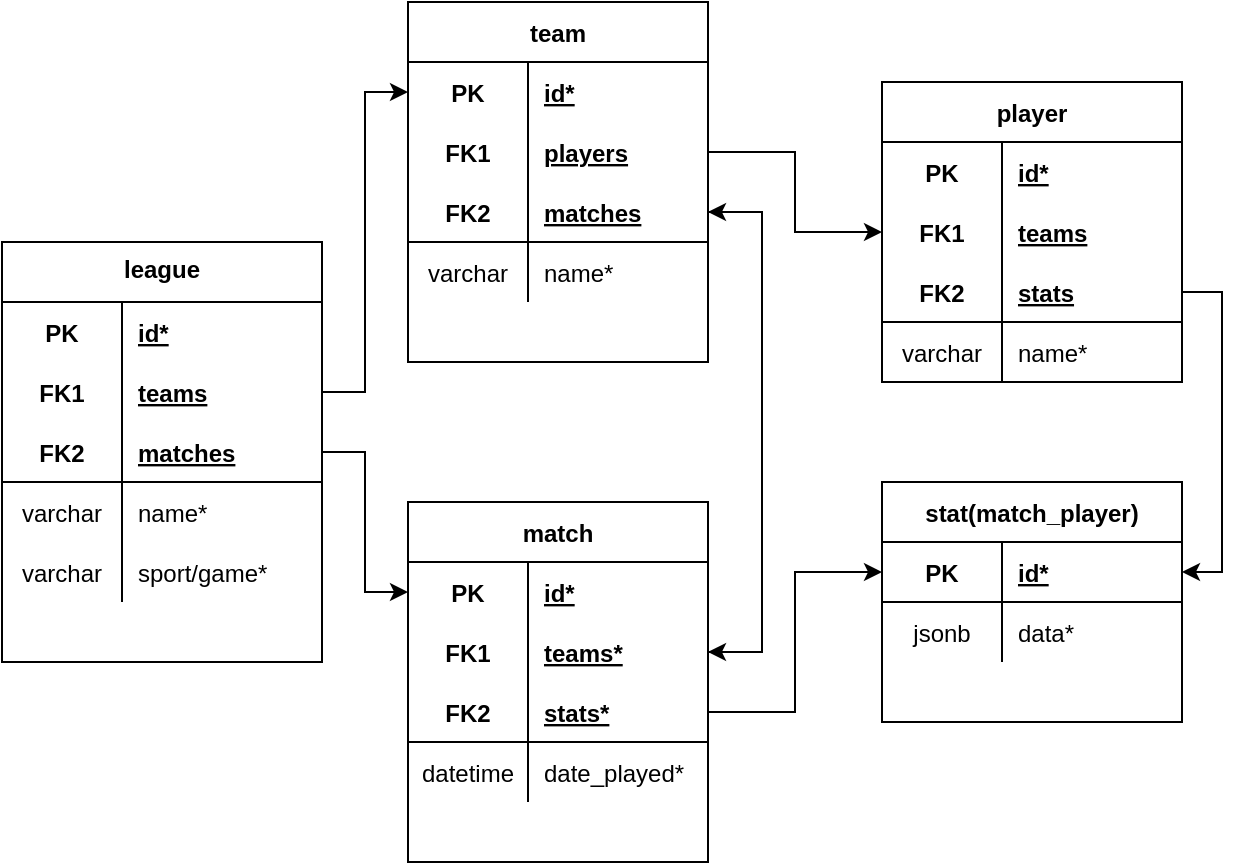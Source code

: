 <mxfile version="13.6.2" type="device"><diagram id="C5RBs43oDa-KdzZeNtuy" name="Page-1"><mxGraphModel dx="388" dy="717" grid="1" gridSize="10" guides="1" tooltips="1" connect="1" arrows="1" fold="1" page="1" pageScale="1" pageWidth="827" pageHeight="1169" math="0" shadow="0"><root><mxCell id="WIyWlLk6GJQsqaUBKTNV-0"/><mxCell id="WIyWlLk6GJQsqaUBKTNV-1" parent="WIyWlLk6GJQsqaUBKTNV-0"/><mxCell id="T2QLVoW2-a5ZuwNHU81x-14" value="league" style="shape=table;startSize=30;container=1;collapsible=1;childLayout=tableLayout;fixedRows=1;rowLines=0;fontStyle=1;align=center;resizeLast=1;verticalAlign=top;" vertex="1" parent="WIyWlLk6GJQsqaUBKTNV-1"><mxGeometry x="60" y="220" width="160" height="210" as="geometry"><mxRectangle x="310" y="320" width="70" height="30" as="alternateBounds"/></mxGeometry></mxCell><mxCell id="T2QLVoW2-a5ZuwNHU81x-15" value="" style="shape=partialRectangle;collapsible=0;dropTarget=0;pointerEvents=0;fillColor=none;top=0;left=0;bottom=0;right=0;points=[[0,0.5],[1,0.5]];portConstraint=eastwest;" vertex="1" parent="T2QLVoW2-a5ZuwNHU81x-14"><mxGeometry y="30" width="160" height="30" as="geometry"/></mxCell><mxCell id="T2QLVoW2-a5ZuwNHU81x-16" value="PK" style="shape=partialRectangle;connectable=0;fillColor=none;top=0;left=0;bottom=0;right=0;fontStyle=1;overflow=hidden;" vertex="1" parent="T2QLVoW2-a5ZuwNHU81x-15"><mxGeometry width="60" height="30" as="geometry"/></mxCell><mxCell id="T2QLVoW2-a5ZuwNHU81x-17" value="id*" style="shape=partialRectangle;connectable=0;fillColor=none;top=0;left=0;bottom=0;right=0;align=left;spacingLeft=6;fontStyle=5;overflow=hidden;" vertex="1" parent="T2QLVoW2-a5ZuwNHU81x-15"><mxGeometry x="60" width="100" height="30" as="geometry"/></mxCell><mxCell id="T2QLVoW2-a5ZuwNHU81x-18" value="" style="shape=partialRectangle;collapsible=0;dropTarget=0;pointerEvents=0;fillColor=none;top=0;left=0;bottom=0;right=0;points=[[0,0.5],[1,0.5]];portConstraint=eastwest;" vertex="1" parent="T2QLVoW2-a5ZuwNHU81x-14"><mxGeometry y="60" width="160" height="30" as="geometry"/></mxCell><mxCell id="T2QLVoW2-a5ZuwNHU81x-19" value="FK1" style="shape=partialRectangle;connectable=0;fillColor=none;top=0;left=0;bottom=0;right=0;fontStyle=1;overflow=hidden;" vertex="1" parent="T2QLVoW2-a5ZuwNHU81x-18"><mxGeometry width="60" height="30" as="geometry"/></mxCell><mxCell id="T2QLVoW2-a5ZuwNHU81x-20" value="teams" style="shape=partialRectangle;connectable=0;fillColor=none;top=0;left=0;bottom=0;right=0;align=left;spacingLeft=6;fontStyle=5;overflow=hidden;" vertex="1" parent="T2QLVoW2-a5ZuwNHU81x-18"><mxGeometry x="60" width="100" height="30" as="geometry"/></mxCell><mxCell id="T2QLVoW2-a5ZuwNHU81x-50" style="shape=partialRectangle;collapsible=0;dropTarget=0;pointerEvents=0;fillColor=none;top=0;left=0;bottom=1;right=0;points=[[0,0.5],[1,0.5]];portConstraint=eastwest;" vertex="1" parent="T2QLVoW2-a5ZuwNHU81x-14"><mxGeometry y="90" width="160" height="30" as="geometry"/></mxCell><mxCell id="T2QLVoW2-a5ZuwNHU81x-51" value="FK2" style="shape=partialRectangle;connectable=0;fillColor=none;top=0;left=0;bottom=0;right=0;fontStyle=1;overflow=hidden;" vertex="1" parent="T2QLVoW2-a5ZuwNHU81x-50"><mxGeometry width="60" height="30" as="geometry"/></mxCell><mxCell id="T2QLVoW2-a5ZuwNHU81x-52" value="matches" style="shape=partialRectangle;connectable=0;fillColor=none;top=0;left=0;bottom=0;right=0;align=left;spacingLeft=6;fontStyle=5;overflow=hidden;horizontal=1;" vertex="1" parent="T2QLVoW2-a5ZuwNHU81x-50"><mxGeometry x="60" width="100" height="30" as="geometry"/></mxCell><mxCell id="T2QLVoW2-a5ZuwNHU81x-21" value="" style="shape=partialRectangle;collapsible=0;dropTarget=0;pointerEvents=0;fillColor=none;top=0;left=0;bottom=0;right=0;points=[[0,0.5],[1,0.5]];portConstraint=eastwest;" vertex="1" parent="T2QLVoW2-a5ZuwNHU81x-14"><mxGeometry y="120" width="160" height="30" as="geometry"/></mxCell><mxCell id="T2QLVoW2-a5ZuwNHU81x-22" value="varchar" style="shape=partialRectangle;connectable=0;fillColor=none;top=0;left=0;bottom=0;right=0;editable=1;overflow=hidden;" vertex="1" parent="T2QLVoW2-a5ZuwNHU81x-21"><mxGeometry width="60" height="30" as="geometry"/></mxCell><mxCell id="T2QLVoW2-a5ZuwNHU81x-23" value="name*" style="shape=partialRectangle;connectable=0;fillColor=none;top=0;left=0;bottom=0;right=0;align=left;spacingLeft=6;overflow=hidden;" vertex="1" parent="T2QLVoW2-a5ZuwNHU81x-21"><mxGeometry x="60" width="100" height="30" as="geometry"/></mxCell><mxCell id="T2QLVoW2-a5ZuwNHU81x-163" style="shape=partialRectangle;collapsible=0;dropTarget=0;pointerEvents=0;fillColor=none;top=0;left=0;bottom=0;right=0;points=[[0,0.5],[1,0.5]];portConstraint=eastwest;" vertex="1" parent="T2QLVoW2-a5ZuwNHU81x-14"><mxGeometry y="150" width="160" height="30" as="geometry"/></mxCell><mxCell id="T2QLVoW2-a5ZuwNHU81x-164" value="varchar" style="shape=partialRectangle;connectable=0;fillColor=none;top=0;left=0;bottom=0;right=0;editable=1;overflow=hidden;" vertex="1" parent="T2QLVoW2-a5ZuwNHU81x-163"><mxGeometry width="60" height="30" as="geometry"/></mxCell><mxCell id="T2QLVoW2-a5ZuwNHU81x-165" value="sport/game*" style="shape=partialRectangle;connectable=0;fillColor=none;top=0;left=0;bottom=0;right=0;align=left;spacingLeft=6;overflow=hidden;" vertex="1" parent="T2QLVoW2-a5ZuwNHU81x-163"><mxGeometry x="60" width="100" height="30" as="geometry"/></mxCell><mxCell id="T2QLVoW2-a5ZuwNHU81x-84" value="match" style="shape=table;startSize=30;container=1;collapsible=1;childLayout=tableLayout;fixedRows=1;rowLines=0;fontStyle=1;align=center;resizeLast=1;" vertex="1" parent="WIyWlLk6GJQsqaUBKTNV-1"><mxGeometry x="263" y="350" width="150" height="180" as="geometry"/></mxCell><mxCell id="T2QLVoW2-a5ZuwNHU81x-85" value="" style="shape=partialRectangle;collapsible=0;dropTarget=0;pointerEvents=0;fillColor=none;top=0;left=0;bottom=0;right=0;points=[[0,0.5],[1,0.5]];portConstraint=eastwest;" vertex="1" parent="T2QLVoW2-a5ZuwNHU81x-84"><mxGeometry y="30" width="150" height="30" as="geometry"/></mxCell><mxCell id="T2QLVoW2-a5ZuwNHU81x-86" value="PK" style="shape=partialRectangle;connectable=0;fillColor=none;top=0;left=0;bottom=0;right=0;fontStyle=1;overflow=hidden;" vertex="1" parent="T2QLVoW2-a5ZuwNHU81x-85"><mxGeometry width="60" height="30" as="geometry"/></mxCell><mxCell id="T2QLVoW2-a5ZuwNHU81x-87" value="id*" style="shape=partialRectangle;connectable=0;fillColor=none;top=0;left=0;bottom=0;right=0;align=left;spacingLeft=6;fontStyle=5;overflow=hidden;" vertex="1" parent="T2QLVoW2-a5ZuwNHU81x-85"><mxGeometry x="60" width="90" height="30" as="geometry"/></mxCell><mxCell id="T2QLVoW2-a5ZuwNHU81x-159" style="shape=partialRectangle;collapsible=0;dropTarget=0;pointerEvents=0;fillColor=none;top=0;left=0;bottom=0;right=0;points=[[0,0.5],[1,0.5]];portConstraint=eastwest;" vertex="1" parent="T2QLVoW2-a5ZuwNHU81x-84"><mxGeometry y="60" width="150" height="30" as="geometry"/></mxCell><mxCell id="T2QLVoW2-a5ZuwNHU81x-160" value="FK1" style="shape=partialRectangle;connectable=0;fillColor=none;top=0;left=0;bottom=0;right=0;fontStyle=1;overflow=hidden;" vertex="1" parent="T2QLVoW2-a5ZuwNHU81x-159"><mxGeometry width="60" height="30" as="geometry"/></mxCell><mxCell id="T2QLVoW2-a5ZuwNHU81x-161" value="teams*" style="shape=partialRectangle;connectable=0;fillColor=none;top=0;left=0;bottom=0;right=0;align=left;spacingLeft=6;fontStyle=5;overflow=hidden;" vertex="1" parent="T2QLVoW2-a5ZuwNHU81x-159"><mxGeometry x="60" width="90" height="30" as="geometry"/></mxCell><mxCell id="T2QLVoW2-a5ZuwNHU81x-133" style="shape=partialRectangle;collapsible=0;dropTarget=0;pointerEvents=0;fillColor=none;top=0;left=0;bottom=1;right=0;points=[[0,0.5],[1,0.5]];portConstraint=eastwest;" vertex="1" parent="T2QLVoW2-a5ZuwNHU81x-84"><mxGeometry y="90" width="150" height="30" as="geometry"/></mxCell><mxCell id="T2QLVoW2-a5ZuwNHU81x-134" value="FK2" style="shape=partialRectangle;connectable=0;fillColor=none;top=0;left=0;bottom=0;right=0;fontStyle=1;overflow=hidden;" vertex="1" parent="T2QLVoW2-a5ZuwNHU81x-133"><mxGeometry width="60" height="30" as="geometry"/></mxCell><mxCell id="T2QLVoW2-a5ZuwNHU81x-135" value="stats*" style="shape=partialRectangle;connectable=0;fillColor=none;top=0;left=0;bottom=0;right=0;align=left;spacingLeft=6;fontStyle=5;overflow=hidden;" vertex="1" parent="T2QLVoW2-a5ZuwNHU81x-133"><mxGeometry x="60" width="90" height="30" as="geometry"/></mxCell><mxCell id="T2QLVoW2-a5ZuwNHU81x-91" value="" style="shape=partialRectangle;collapsible=0;dropTarget=0;pointerEvents=0;fillColor=none;top=0;left=0;bottom=0;right=0;points=[[0,0.5],[1,0.5]];portConstraint=eastwest;" vertex="1" parent="T2QLVoW2-a5ZuwNHU81x-84"><mxGeometry y="120" width="150" height="30" as="geometry"/></mxCell><mxCell id="T2QLVoW2-a5ZuwNHU81x-92" value="datetime" style="shape=partialRectangle;connectable=0;fillColor=none;top=0;left=0;bottom=0;right=0;editable=1;overflow=hidden;" vertex="1" parent="T2QLVoW2-a5ZuwNHU81x-91"><mxGeometry width="60" height="30" as="geometry"/></mxCell><mxCell id="T2QLVoW2-a5ZuwNHU81x-93" value="date_played*" style="shape=partialRectangle;connectable=0;fillColor=none;top=0;left=0;bottom=0;right=0;align=left;spacingLeft=6;overflow=hidden;" vertex="1" parent="T2QLVoW2-a5ZuwNHU81x-91"><mxGeometry x="60" width="90" height="30" as="geometry"/></mxCell><mxCell id="T2QLVoW2-a5ZuwNHU81x-130" style="edgeStyle=orthogonalEdgeStyle;rounded=0;orthogonalLoop=1;jettySize=auto;html=1;entryX=0;entryY=0.5;entryDx=0;entryDy=0;" edge="1" parent="WIyWlLk6GJQsqaUBKTNV-1" source="T2QLVoW2-a5ZuwNHU81x-18" target="T2QLVoW2-a5ZuwNHU81x-33"><mxGeometry relative="1" as="geometry"/></mxCell><mxCell id="T2QLVoW2-a5ZuwNHU81x-131" style="edgeStyle=orthogonalEdgeStyle;rounded=0;orthogonalLoop=1;jettySize=auto;html=1;entryX=0;entryY=0.5;entryDx=0;entryDy=0;" edge="1" parent="WIyWlLk6GJQsqaUBKTNV-1" source="T2QLVoW2-a5ZuwNHU81x-103" target="T2QLVoW2-a5ZuwNHU81x-116"><mxGeometry relative="1" as="geometry"/></mxCell><mxCell id="T2QLVoW2-a5ZuwNHU81x-132" style="edgeStyle=orthogonalEdgeStyle;rounded=0;orthogonalLoop=1;jettySize=auto;html=1;exitX=1;exitY=0.5;exitDx=0;exitDy=0;entryX=0;entryY=0.5;entryDx=0;entryDy=0;" edge="1" parent="WIyWlLk6GJQsqaUBKTNV-1" source="T2QLVoW2-a5ZuwNHU81x-50" target="T2QLVoW2-a5ZuwNHU81x-88"><mxGeometry relative="1" as="geometry"/></mxCell><mxCell id="T2QLVoW2-a5ZuwNHU81x-112" value="player" style="shape=table;startSize=30;container=1;collapsible=1;childLayout=tableLayout;fixedRows=1;rowLines=0;fontStyle=1;align=center;resizeLast=1;" vertex="1" parent="WIyWlLk6GJQsqaUBKTNV-1"><mxGeometry x="500" y="140" width="150" height="150" as="geometry"/></mxCell><mxCell id="T2QLVoW2-a5ZuwNHU81x-113" value="" style="shape=partialRectangle;collapsible=0;dropTarget=0;pointerEvents=0;fillColor=none;top=0;left=0;bottom=0;right=0;points=[[0,0.5],[1,0.5]];portConstraint=eastwest;" vertex="1" parent="T2QLVoW2-a5ZuwNHU81x-112"><mxGeometry y="30" width="150" height="30" as="geometry"/></mxCell><mxCell id="T2QLVoW2-a5ZuwNHU81x-114" value="PK" style="shape=partialRectangle;connectable=0;fillColor=none;top=0;left=0;bottom=0;right=0;fontStyle=1;overflow=hidden;" vertex="1" parent="T2QLVoW2-a5ZuwNHU81x-113"><mxGeometry width="60" height="30" as="geometry"/></mxCell><mxCell id="T2QLVoW2-a5ZuwNHU81x-115" value="id*" style="shape=partialRectangle;connectable=0;fillColor=none;top=0;left=0;bottom=0;right=0;align=left;spacingLeft=6;fontStyle=5;overflow=hidden;" vertex="1" parent="T2QLVoW2-a5ZuwNHU81x-113"><mxGeometry x="60" width="90" height="30" as="geometry"/></mxCell><mxCell id="T2QLVoW2-a5ZuwNHU81x-116" value="" style="shape=partialRectangle;collapsible=0;dropTarget=0;pointerEvents=0;fillColor=none;top=0;left=0;bottom=0;right=0;points=[[0,0.5],[1,0.5]];portConstraint=eastwest;" vertex="1" parent="T2QLVoW2-a5ZuwNHU81x-112"><mxGeometry y="60" width="150" height="30" as="geometry"/></mxCell><mxCell id="T2QLVoW2-a5ZuwNHU81x-117" value="FK1" style="shape=partialRectangle;connectable=0;fillColor=none;top=0;left=0;bottom=0;right=0;fontStyle=1;overflow=hidden;" vertex="1" parent="T2QLVoW2-a5ZuwNHU81x-116"><mxGeometry width="60" height="30" as="geometry"/></mxCell><mxCell id="T2QLVoW2-a5ZuwNHU81x-118" value="teams" style="shape=partialRectangle;connectable=0;fillColor=none;top=0;left=0;bottom=0;right=0;align=left;spacingLeft=6;fontStyle=5;overflow=hidden;" vertex="1" parent="T2QLVoW2-a5ZuwNHU81x-116"><mxGeometry x="60" width="90" height="30" as="geometry"/></mxCell><mxCell id="T2QLVoW2-a5ZuwNHU81x-119" style="shape=partialRectangle;collapsible=0;dropTarget=0;pointerEvents=0;fillColor=none;top=0;left=0;bottom=1;right=0;points=[[0,0.5],[1,0.5]];portConstraint=eastwest;" vertex="1" parent="T2QLVoW2-a5ZuwNHU81x-112"><mxGeometry y="90" width="150" height="30" as="geometry"/></mxCell><mxCell id="T2QLVoW2-a5ZuwNHU81x-120" value="FK2" style="shape=partialRectangle;connectable=0;fillColor=none;top=0;left=0;bottom=0;right=0;fontStyle=1;overflow=hidden;" vertex="1" parent="T2QLVoW2-a5ZuwNHU81x-119"><mxGeometry width="60" height="30" as="geometry"/></mxCell><mxCell id="T2QLVoW2-a5ZuwNHU81x-121" value="stats" style="shape=partialRectangle;connectable=0;fillColor=none;top=0;left=0;bottom=0;right=0;align=left;spacingLeft=6;fontStyle=5;overflow=hidden;" vertex="1" parent="T2QLVoW2-a5ZuwNHU81x-119"><mxGeometry x="60" width="90" height="30" as="geometry"/></mxCell><mxCell id="T2QLVoW2-a5ZuwNHU81x-122" value="" style="shape=partialRectangle;collapsible=0;dropTarget=0;pointerEvents=0;fillColor=none;top=0;left=0;bottom=0;right=0;points=[[0,0.5],[1,0.5]];portConstraint=eastwest;" vertex="1" parent="T2QLVoW2-a5ZuwNHU81x-112"><mxGeometry y="120" width="150" height="30" as="geometry"/></mxCell><mxCell id="T2QLVoW2-a5ZuwNHU81x-123" value="varchar" style="shape=partialRectangle;connectable=0;fillColor=none;top=0;left=0;bottom=0;right=0;editable=1;overflow=hidden;" vertex="1" parent="T2QLVoW2-a5ZuwNHU81x-122"><mxGeometry width="60" height="30" as="geometry"/></mxCell><mxCell id="T2QLVoW2-a5ZuwNHU81x-124" value="name*" style="shape=partialRectangle;connectable=0;fillColor=none;top=0;left=0;bottom=0;right=0;align=left;spacingLeft=6;overflow=hidden;" vertex="1" parent="T2QLVoW2-a5ZuwNHU81x-122"><mxGeometry x="60" width="90" height="30" as="geometry"/></mxCell><mxCell id="T2QLVoW2-a5ZuwNHU81x-153" style="edgeStyle=orthogonalEdgeStyle;rounded=0;orthogonalLoop=1;jettySize=auto;html=1;entryX=1;entryY=0.5;entryDx=0;entryDy=0;" edge="1" parent="WIyWlLk6GJQsqaUBKTNV-1" source="T2QLVoW2-a5ZuwNHU81x-119" target="T2QLVoW2-a5ZuwNHU81x-137"><mxGeometry relative="1" as="geometry"><Array as="points"><mxPoint x="670" y="245"/><mxPoint x="670" y="385"/></Array></mxGeometry></mxCell><mxCell id="T2QLVoW2-a5ZuwNHU81x-29" value="team" style="shape=table;startSize=30;container=1;collapsible=1;childLayout=tableLayout;fixedRows=1;rowLines=0;fontStyle=1;align=center;resizeLast=1;" vertex="1" parent="WIyWlLk6GJQsqaUBKTNV-1"><mxGeometry x="263" y="100" width="150" height="180" as="geometry"/></mxCell><mxCell id="T2QLVoW2-a5ZuwNHU81x-30" value="" style="shape=partialRectangle;collapsible=0;dropTarget=0;pointerEvents=0;fillColor=none;top=0;left=0;bottom=0;right=0;points=[[0,0.5],[1,0.5]];portConstraint=eastwest;" vertex="1" parent="T2QLVoW2-a5ZuwNHU81x-29"><mxGeometry y="30" width="150" height="30" as="geometry"/></mxCell><mxCell id="T2QLVoW2-a5ZuwNHU81x-31" value="PK" style="shape=partialRectangle;connectable=0;fillColor=none;top=0;left=0;bottom=0;right=0;fontStyle=1;overflow=hidden;" vertex="1" parent="T2QLVoW2-a5ZuwNHU81x-30"><mxGeometry width="60" height="30" as="geometry"/></mxCell><mxCell id="T2QLVoW2-a5ZuwNHU81x-32" value="id*" style="shape=partialRectangle;connectable=0;fillColor=none;top=0;left=0;bottom=0;right=0;align=left;spacingLeft=6;fontStyle=5;overflow=hidden;" vertex="1" parent="T2QLVoW2-a5ZuwNHU81x-30"><mxGeometry x="60" width="90" height="30" as="geometry"/></mxCell><mxCell id="T2QLVoW2-a5ZuwNHU81x-103" style="shape=partialRectangle;collapsible=0;dropTarget=0;pointerEvents=0;fillColor=none;top=0;left=0;bottom=0;right=0;points=[[0,0.5],[1,0.5]];portConstraint=eastwest;" vertex="1" parent="T2QLVoW2-a5ZuwNHU81x-29"><mxGeometry y="60" width="150" height="30" as="geometry"/></mxCell><mxCell id="T2QLVoW2-a5ZuwNHU81x-104" value="FK1" style="shape=partialRectangle;connectable=0;fillColor=none;top=0;left=0;bottom=0;right=0;fontStyle=1;overflow=hidden;" vertex="1" parent="T2QLVoW2-a5ZuwNHU81x-103"><mxGeometry width="60" height="30" as="geometry"/></mxCell><mxCell id="T2QLVoW2-a5ZuwNHU81x-105" value="players" style="shape=partialRectangle;connectable=0;fillColor=none;top=0;left=0;bottom=0;right=0;align=left;spacingLeft=6;fontStyle=5;overflow=hidden;" vertex="1" parent="T2QLVoW2-a5ZuwNHU81x-103"><mxGeometry x="60" width="90" height="30" as="geometry"/></mxCell><mxCell id="T2QLVoW2-a5ZuwNHU81x-154" style="shape=partialRectangle;collapsible=0;dropTarget=0;pointerEvents=0;fillColor=none;top=0;left=0;bottom=1;right=0;points=[[0,0.5],[1,0.5]];portConstraint=eastwest;" vertex="1" parent="T2QLVoW2-a5ZuwNHU81x-29"><mxGeometry y="90" width="150" height="30" as="geometry"/></mxCell><mxCell id="T2QLVoW2-a5ZuwNHU81x-155" value="FK2" style="shape=partialRectangle;connectable=0;fillColor=none;top=0;left=0;bottom=0;right=0;fontStyle=1;overflow=hidden;" vertex="1" parent="T2QLVoW2-a5ZuwNHU81x-154"><mxGeometry width="60" height="30" as="geometry"/></mxCell><mxCell id="T2QLVoW2-a5ZuwNHU81x-156" value="matches" style="shape=partialRectangle;connectable=0;fillColor=none;top=0;left=0;bottom=0;right=0;align=left;spacingLeft=6;fontStyle=5;overflow=hidden;" vertex="1" parent="T2QLVoW2-a5ZuwNHU81x-154"><mxGeometry x="60" width="90" height="30" as="geometry"/></mxCell><mxCell id="T2QLVoW2-a5ZuwNHU81x-36" value="" style="shape=partialRectangle;collapsible=0;dropTarget=0;pointerEvents=0;fillColor=none;top=0;left=0;bottom=0;right=0;points=[[0,0.5],[1,0.5]];portConstraint=eastwest;" vertex="1" parent="T2QLVoW2-a5ZuwNHU81x-29"><mxGeometry y="120" width="150" height="30" as="geometry"/></mxCell><mxCell id="T2QLVoW2-a5ZuwNHU81x-37" value="varchar" style="shape=partialRectangle;connectable=0;fillColor=none;top=0;left=0;bottom=0;right=0;editable=1;overflow=hidden;" vertex="1" parent="T2QLVoW2-a5ZuwNHU81x-36"><mxGeometry width="60" height="30" as="geometry"/></mxCell><mxCell id="T2QLVoW2-a5ZuwNHU81x-38" value="name*" style="shape=partialRectangle;connectable=0;fillColor=none;top=0;left=0;bottom=0;right=0;align=left;spacingLeft=6;overflow=hidden;" vertex="1" parent="T2QLVoW2-a5ZuwNHU81x-36"><mxGeometry x="60" width="90" height="30" as="geometry"/></mxCell><mxCell id="T2QLVoW2-a5ZuwNHU81x-158" style="edgeStyle=orthogonalEdgeStyle;rounded=0;orthogonalLoop=1;jettySize=auto;html=1;entryX=1;entryY=0.5;entryDx=0;entryDy=0;exitX=1;exitY=0.5;exitDx=0;exitDy=0;" edge="1" parent="WIyWlLk6GJQsqaUBKTNV-1" source="T2QLVoW2-a5ZuwNHU81x-154" target="T2QLVoW2-a5ZuwNHU81x-159"><mxGeometry relative="1" as="geometry"><Array as="points"><mxPoint x="440" y="205"/><mxPoint x="440" y="425"/></Array></mxGeometry></mxCell><mxCell id="T2QLVoW2-a5ZuwNHU81x-162" style="edgeStyle=orthogonalEdgeStyle;rounded=0;orthogonalLoop=1;jettySize=auto;html=1;entryX=0;entryY=0.5;entryDx=0;entryDy=0;" edge="1" parent="WIyWlLk6GJQsqaUBKTNV-1" source="T2QLVoW2-a5ZuwNHU81x-133" target="T2QLVoW2-a5ZuwNHU81x-137"><mxGeometry relative="1" as="geometry"/></mxCell><mxCell id="T2QLVoW2-a5ZuwNHU81x-136" value="stat(match_player)" style="shape=table;startSize=30;container=1;collapsible=1;childLayout=tableLayout;fixedRows=1;rowLines=0;fontStyle=1;align=center;resizeLast=1;" vertex="1" parent="WIyWlLk6GJQsqaUBKTNV-1"><mxGeometry x="500" y="340" width="150" height="120" as="geometry"/></mxCell><mxCell id="T2QLVoW2-a5ZuwNHU81x-137" value="" style="shape=partialRectangle;collapsible=0;dropTarget=0;pointerEvents=0;fillColor=none;top=0;left=0;bottom=1;right=0;points=[[0,0.5],[1,0.5]];portConstraint=eastwest;" vertex="1" parent="T2QLVoW2-a5ZuwNHU81x-136"><mxGeometry y="30" width="150" height="30" as="geometry"/></mxCell><mxCell id="T2QLVoW2-a5ZuwNHU81x-138" value="PK" style="shape=partialRectangle;connectable=0;fillColor=none;top=0;left=0;bottom=0;right=0;fontStyle=1;overflow=hidden;" vertex="1" parent="T2QLVoW2-a5ZuwNHU81x-137"><mxGeometry width="60" height="30" as="geometry"/></mxCell><mxCell id="T2QLVoW2-a5ZuwNHU81x-139" value="id*" style="shape=partialRectangle;connectable=0;fillColor=none;top=0;left=0;bottom=0;right=0;align=left;spacingLeft=6;fontStyle=5;overflow=hidden;" vertex="1" parent="T2QLVoW2-a5ZuwNHU81x-137"><mxGeometry x="60" width="90" height="30" as="geometry"/></mxCell><mxCell id="T2QLVoW2-a5ZuwNHU81x-146" value="" style="shape=partialRectangle;collapsible=0;dropTarget=0;pointerEvents=0;fillColor=none;top=0;left=0;bottom=0;right=0;points=[[0,0.5],[1,0.5]];portConstraint=eastwest;" vertex="1" parent="T2QLVoW2-a5ZuwNHU81x-136"><mxGeometry y="60" width="150" height="30" as="geometry"/></mxCell><mxCell id="T2QLVoW2-a5ZuwNHU81x-147" value="jsonb" style="shape=partialRectangle;connectable=0;fillColor=none;top=0;left=0;bottom=0;right=0;editable=1;overflow=hidden;" vertex="1" parent="T2QLVoW2-a5ZuwNHU81x-146"><mxGeometry width="60" height="30" as="geometry"/></mxCell><mxCell id="T2QLVoW2-a5ZuwNHU81x-148" value="data*" style="shape=partialRectangle;connectable=0;fillColor=none;top=0;left=0;bottom=0;right=0;align=left;spacingLeft=6;overflow=hidden;" vertex="1" parent="T2QLVoW2-a5ZuwNHU81x-146"><mxGeometry x="60" width="90" height="30" as="geometry"/></mxCell><mxCell id="T2QLVoW2-a5ZuwNHU81x-166" style="edgeStyle=orthogonalEdgeStyle;rounded=0;orthogonalLoop=1;jettySize=auto;html=1;entryX=0;entryY=0.5;entryDx=0;entryDy=0;" edge="1" parent="WIyWlLk6GJQsqaUBKTNV-1" source="T2QLVoW2-a5ZuwNHU81x-18" target="T2QLVoW2-a5ZuwNHU81x-30"><mxGeometry relative="1" as="geometry"/></mxCell><mxCell id="T2QLVoW2-a5ZuwNHU81x-167" style="edgeStyle=orthogonalEdgeStyle;rounded=0;orthogonalLoop=1;jettySize=auto;html=1;exitX=1;exitY=0.5;exitDx=0;exitDy=0;entryX=0;entryY=0.5;entryDx=0;entryDy=0;" edge="1" parent="WIyWlLk6GJQsqaUBKTNV-1" source="T2QLVoW2-a5ZuwNHU81x-50" target="T2QLVoW2-a5ZuwNHU81x-85"><mxGeometry relative="1" as="geometry"/></mxCell><mxCell id="T2QLVoW2-a5ZuwNHU81x-168" style="edgeStyle=orthogonalEdgeStyle;rounded=0;orthogonalLoop=1;jettySize=auto;html=1;entryX=1;entryY=0.5;entryDx=0;entryDy=0;" edge="1" parent="WIyWlLk6GJQsqaUBKTNV-1" source="T2QLVoW2-a5ZuwNHU81x-159" target="T2QLVoW2-a5ZuwNHU81x-154"><mxGeometry relative="1" as="geometry"><Array as="points"><mxPoint x="440" y="425"/><mxPoint x="440" y="205"/></Array></mxGeometry></mxCell></root></mxGraphModel></diagram></mxfile>